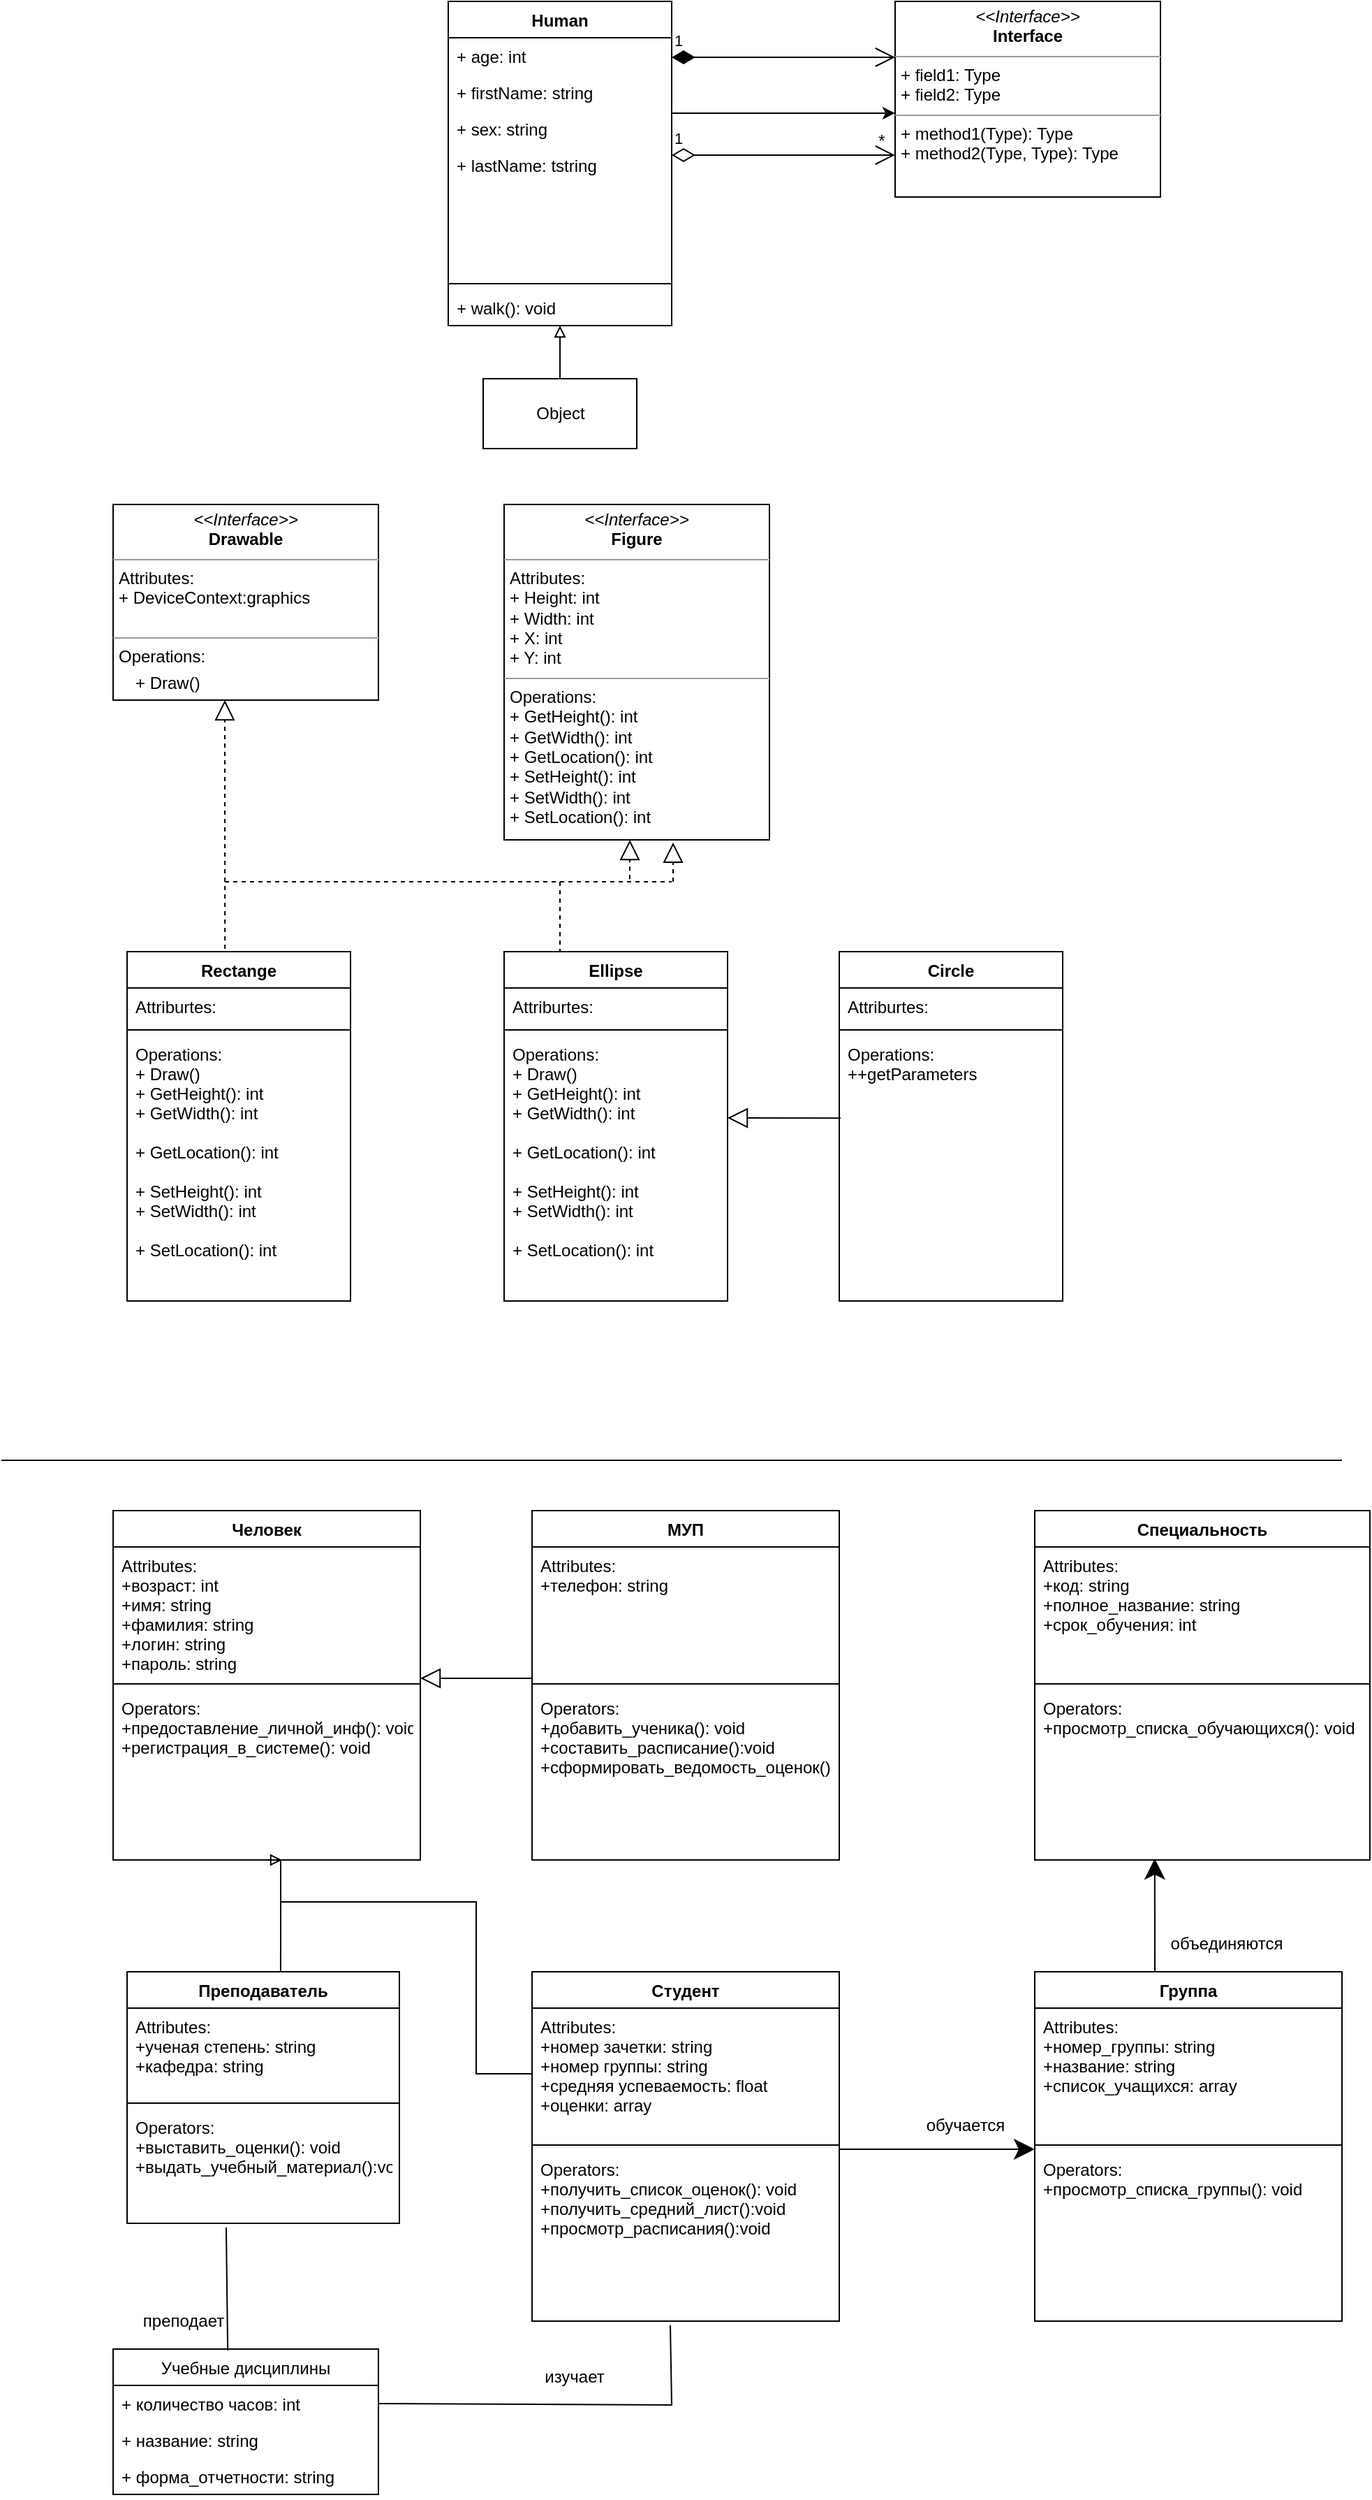 <mxfile version="20.7.4" type="github"><diagram id="XdOaZWo16zxp24oQ25a4" name="Страница 1"><mxGraphModel dx="880" dy="529" grid="1" gridSize="10" guides="1" tooltips="1" connect="1" arrows="1" fold="1" page="1" pageScale="1" pageWidth="827" pageHeight="1169" math="0" shadow="0"><root><mxCell id="0"/><mxCell id="1" parent="0"/><mxCell id="Whrel7cef8GrKKOAOowt-5" value="Human" style="swimlane;fontStyle=1;align=center;verticalAlign=top;childLayout=stackLayout;horizontal=1;startSize=26;horizontalStack=0;resizeParent=1;resizeParentMax=0;resizeLast=0;collapsible=1;marginBottom=0;" vertex="1" parent="1"><mxGeometry x="320" y="160" width="160" height="232" as="geometry"><mxRectangle x="330" y="230" width="80" height="30" as="alternateBounds"/></mxGeometry></mxCell><mxCell id="Whrel7cef8GrKKOAOowt-9" value="+ age: int" style="text;strokeColor=none;fillColor=none;align=left;verticalAlign=top;spacingLeft=4;spacingRight=4;overflow=hidden;rotatable=0;points=[[0,0.5],[1,0.5]];portConstraint=eastwest;" vertex="1" parent="Whrel7cef8GrKKOAOowt-5"><mxGeometry y="26" width="160" height="26" as="geometry"/></mxCell><mxCell id="Whrel7cef8GrKKOAOowt-10" value="+ firstName: string" style="text;strokeColor=none;fillColor=none;align=left;verticalAlign=top;spacingLeft=4;spacingRight=4;overflow=hidden;rotatable=0;points=[[0,0.5],[1,0.5]];portConstraint=eastwest;" vertex="1" parent="Whrel7cef8GrKKOAOowt-5"><mxGeometry y="52" width="160" height="26" as="geometry"/></mxCell><mxCell id="Whrel7cef8GrKKOAOowt-11" value="+ sex: string" style="text;strokeColor=none;fillColor=none;align=left;verticalAlign=top;spacingLeft=4;spacingRight=4;overflow=hidden;rotatable=0;points=[[0,0.5],[1,0.5]];portConstraint=eastwest;" vertex="1" parent="Whrel7cef8GrKKOAOowt-5"><mxGeometry y="78" width="160" height="26" as="geometry"/></mxCell><mxCell id="Whrel7cef8GrKKOAOowt-6" value="+ lastName: tstring" style="text;strokeColor=none;fillColor=none;align=left;verticalAlign=top;spacingLeft=4;spacingRight=4;overflow=hidden;rotatable=0;points=[[0,0.5],[1,0.5]];portConstraint=eastwest;" vertex="1" parent="Whrel7cef8GrKKOAOowt-5"><mxGeometry y="104" width="160" height="94" as="geometry"/></mxCell><mxCell id="Whrel7cef8GrKKOAOowt-7" value="" style="line;strokeWidth=1;fillColor=none;align=left;verticalAlign=middle;spacingTop=-1;spacingLeft=3;spacingRight=3;rotatable=0;labelPosition=right;points=[];portConstraint=eastwest;strokeColor=inherit;" vertex="1" parent="Whrel7cef8GrKKOAOowt-5"><mxGeometry y="198" width="160" height="8" as="geometry"/></mxCell><mxCell id="Whrel7cef8GrKKOAOowt-8" value="+ walk(): void" style="text;strokeColor=none;fillColor=none;align=left;verticalAlign=top;spacingLeft=4;spacingRight=4;overflow=hidden;rotatable=0;points=[[0,0.5],[1,0.5]];portConstraint=eastwest;" vertex="1" parent="Whrel7cef8GrKKOAOowt-5"><mxGeometry y="206" width="160" height="26" as="geometry"/></mxCell><mxCell id="Whrel7cef8GrKKOAOowt-12" value="&lt;p style=&quot;margin:0px;margin-top:4px;text-align:center;&quot;&gt;&lt;i&gt;&amp;lt;&amp;lt;Interface&amp;gt;&amp;gt;&lt;/i&gt;&lt;br/&gt;&lt;b&gt;Interface&lt;/b&gt;&lt;/p&gt;&lt;hr size=&quot;1&quot;/&gt;&lt;p style=&quot;margin:0px;margin-left:4px;&quot;&gt;+ field1: Type&lt;br/&gt;+ field2: Type&lt;/p&gt;&lt;hr size=&quot;1&quot;/&gt;&lt;p style=&quot;margin:0px;margin-left:4px;&quot;&gt;+ method1(Type): Type&lt;br/&gt;+ method2(Type, Type): Type&lt;/p&gt;" style="verticalAlign=top;align=left;overflow=fill;fontSize=12;fontFamily=Helvetica;html=1;" vertex="1" parent="1"><mxGeometry x="640" y="160" width="190" height="140" as="geometry"/></mxCell><mxCell id="Whrel7cef8GrKKOAOowt-13" value="Object" style="html=1;" vertex="1" parent="1"><mxGeometry x="345" y="430" width="110" height="50" as="geometry"/></mxCell><mxCell id="Whrel7cef8GrKKOAOowt-15" value="" style="endArrow=classic;endFill=1;html=1;rounded=0;entryX=0;entryY=0.571;entryDx=0;entryDy=0;entryPerimeter=0;" edge="1" parent="1" target="Whrel7cef8GrKKOAOowt-12"><mxGeometry width="160" relative="1" as="geometry"><mxPoint x="480" y="240" as="sourcePoint"/><mxPoint x="600" y="280" as="targetPoint"/></mxGeometry></mxCell><mxCell id="Whrel7cef8GrKKOAOowt-16" value="" style="endArrow=block;endFill=0;html=1;rounded=0;exitX=0.5;exitY=0;exitDx=0;exitDy=0;" edge="1" parent="1" source="Whrel7cef8GrKKOAOowt-13" target="Whrel7cef8GrKKOAOowt-8"><mxGeometry width="160" relative="1" as="geometry"><mxPoint x="400" y="410" as="sourcePoint"/><mxPoint x="440" y="403.778" as="targetPoint"/></mxGeometry></mxCell><mxCell id="Whrel7cef8GrKKOAOowt-17" value="1" style="endArrow=open;html=1;endSize=12;startArrow=diamondThin;startSize=14;startFill=0;edgeStyle=orthogonalEdgeStyle;align=left;verticalAlign=bottom;rounded=0;" edge="1" parent="1"><mxGeometry x="-1" y="3" relative="1" as="geometry"><mxPoint x="480" y="270" as="sourcePoint"/><mxPoint x="640" y="270" as="targetPoint"/></mxGeometry></mxCell><mxCell id="Whrel7cef8GrKKOAOowt-18" value="*" style="text;html=1;align=center;verticalAlign=middle;resizable=0;points=[];autosize=1;strokeColor=none;fillColor=none;" vertex="1" parent="1"><mxGeometry x="615" y="245" width="30" height="30" as="geometry"/></mxCell><mxCell id="Whrel7cef8GrKKOAOowt-19" value="1" style="endArrow=open;html=1;endSize=12;startArrow=diamondThin;startSize=14;startFill=1;edgeStyle=orthogonalEdgeStyle;align=left;verticalAlign=bottom;rounded=0;" edge="1" parent="1"><mxGeometry x="-1" y="3" relative="1" as="geometry"><mxPoint x="480" y="200" as="sourcePoint"/><mxPoint x="640" y="200" as="targetPoint"/></mxGeometry></mxCell><mxCell id="Whrel7cef8GrKKOAOowt-20" value="&lt;p style=&quot;margin:0px;margin-top:4px;text-align:center;&quot;&gt;&lt;i&gt;&amp;lt;&amp;lt;Interface&amp;gt;&amp;gt;&lt;/i&gt;&lt;br&gt;&lt;b&gt;Drawable&lt;/b&gt;&lt;/p&gt;&lt;hr size=&quot;1&quot;&gt;&lt;p style=&quot;margin:0px;margin-left:4px;&quot;&gt;Attributes:&lt;/p&gt;&lt;p style=&quot;margin:0px;margin-left:4px;&quot;&gt;+ DeviceContext:graphics&lt;br&gt;&lt;br&gt;&lt;/p&gt;&lt;hr size=&quot;1&quot;&gt;&lt;p style=&quot;margin:0px;margin-left:4px;&quot;&gt;Operations:&lt;/p&gt;&lt;p style=&quot;margin:0px;margin-left:4px;&quot;&gt;&lt;br&gt;&lt;/p&gt;" style="verticalAlign=top;align=left;overflow=fill;fontSize=12;fontFamily=Helvetica;html=1;" vertex="1" parent="1"><mxGeometry x="80" y="520" width="190" height="140" as="geometry"/></mxCell><mxCell id="Whrel7cef8GrKKOAOowt-21" value="+ Draw()" style="text;strokeColor=none;fillColor=none;align=left;verticalAlign=top;spacingLeft=4;spacingRight=4;overflow=hidden;rotatable=0;points=[[0,0.5],[1,0.5]];portConstraint=eastwest;" vertex="1" parent="1"><mxGeometry x="90" y="634" width="100" height="26" as="geometry"/></mxCell><mxCell id="Whrel7cef8GrKKOAOowt-22" value="&lt;p style=&quot;margin:0px;margin-top:4px;text-align:center;&quot;&gt;&lt;i&gt;&amp;lt;&amp;lt;Interface&amp;gt;&amp;gt;&lt;/i&gt;&lt;br&gt;&lt;b&gt;Figure&lt;/b&gt;&lt;/p&gt;&lt;hr size=&quot;1&quot;&gt;&lt;p style=&quot;margin:0px;margin-left:4px;&quot;&gt;Attributes:&lt;/p&gt;&lt;p style=&quot;margin:0px;margin-left:4px;&quot;&gt;+ Height: int&lt;br&gt;+ Width: int&lt;/p&gt;&lt;p style=&quot;margin:0px;margin-left:4px;&quot;&gt;+ X: int&lt;br&gt;&lt;/p&gt;&lt;p style=&quot;margin:0px;margin-left:4px;&quot;&gt;+ Y: int&lt;br&gt;&lt;/p&gt;&lt;hr size=&quot;1&quot;&gt;&lt;p style=&quot;margin:0px;margin-left:4px;&quot;&gt;Operations:&lt;/p&gt;&lt;p style=&quot;margin:0px;margin-left:4px;&quot;&gt;+ GetHeight(): int&lt;br&gt;+ GetWidth(): int&lt;br&gt;&lt;/p&gt;&lt;p style=&quot;margin:0px;margin-left:4px;&quot;&gt;+ GetLocation(): int&lt;br&gt;&lt;/p&gt;&lt;p style=&quot;border-color: var(--border-color); margin: 0px 0px 0px 4px;&quot;&gt;+ SetHeight(): int&lt;br style=&quot;border-color: var(--border-color);&quot;&gt;+ SetWidth(): int&lt;br style=&quot;border-color: var(--border-color);&quot;&gt;&lt;/p&gt;&lt;p style=&quot;border-color: var(--border-color); margin: 0px 0px 0px 4px;&quot;&gt;+ SetLocation(): int&lt;/p&gt;" style="verticalAlign=top;align=left;overflow=fill;fontSize=12;fontFamily=Helvetica;html=1;" vertex="1" parent="1"><mxGeometry x="360" y="520" width="190" height="240" as="geometry"/></mxCell><mxCell id="Whrel7cef8GrKKOAOowt-27" value="Rectange" style="swimlane;fontStyle=1;align=center;verticalAlign=top;childLayout=stackLayout;horizontal=1;startSize=26;horizontalStack=0;resizeParent=1;resizeParentMax=0;resizeLast=0;collapsible=1;marginBottom=0;" vertex="1" parent="1"><mxGeometry x="90" y="840" width="160" height="250" as="geometry"/></mxCell><mxCell id="Whrel7cef8GrKKOAOowt-28" value="Attriburtes:" style="text;strokeColor=none;fillColor=none;align=left;verticalAlign=top;spacingLeft=4;spacingRight=4;overflow=hidden;rotatable=0;points=[[0,0.5],[1,0.5]];portConstraint=eastwest;" vertex="1" parent="Whrel7cef8GrKKOAOowt-27"><mxGeometry y="26" width="160" height="26" as="geometry"/></mxCell><mxCell id="Whrel7cef8GrKKOAOowt-29" value="" style="line;strokeWidth=1;fillColor=none;align=left;verticalAlign=middle;spacingTop=-1;spacingLeft=3;spacingRight=3;rotatable=0;labelPosition=right;points=[];portConstraint=eastwest;strokeColor=inherit;" vertex="1" parent="Whrel7cef8GrKKOAOowt-27"><mxGeometry y="52" width="160" height="8" as="geometry"/></mxCell><mxCell id="Whrel7cef8GrKKOAOowt-30" value="Operations:&#10;+ Draw()&#10;+ GetHeight(): int&#10;+ GetWidth(): int&#10;&#10;+ GetLocation(): int&#10;&#10;+ SetHeight(): int&#10;+ SetWidth(): int&#10;&#10;+ SetLocation(): int" style="text;strokeColor=none;fillColor=none;align=left;verticalAlign=top;spacingLeft=4;spacingRight=4;overflow=hidden;rotatable=0;points=[[0,0.5],[1,0.5]];portConstraint=eastwest;" vertex="1" parent="Whrel7cef8GrKKOAOowt-27"><mxGeometry y="60" width="160" height="190" as="geometry"/></mxCell><mxCell id="Whrel7cef8GrKKOAOowt-31" value="Ellipse" style="swimlane;fontStyle=1;align=center;verticalAlign=top;childLayout=stackLayout;horizontal=1;startSize=26;horizontalStack=0;resizeParent=1;resizeParentMax=0;resizeLast=0;collapsible=1;marginBottom=0;" vertex="1" parent="1"><mxGeometry x="360" y="840" width="160" height="250" as="geometry"/></mxCell><mxCell id="Whrel7cef8GrKKOAOowt-32" value="Attriburtes:" style="text;strokeColor=none;fillColor=none;align=left;verticalAlign=top;spacingLeft=4;spacingRight=4;overflow=hidden;rotatable=0;points=[[0,0.5],[1,0.5]];portConstraint=eastwest;" vertex="1" parent="Whrel7cef8GrKKOAOowt-31"><mxGeometry y="26" width="160" height="26" as="geometry"/></mxCell><mxCell id="Whrel7cef8GrKKOAOowt-33" value="" style="line;strokeWidth=1;fillColor=none;align=left;verticalAlign=middle;spacingTop=-1;spacingLeft=3;spacingRight=3;rotatable=0;labelPosition=right;points=[];portConstraint=eastwest;strokeColor=inherit;" vertex="1" parent="Whrel7cef8GrKKOAOowt-31"><mxGeometry y="52" width="160" height="8" as="geometry"/></mxCell><mxCell id="Whrel7cef8GrKKOAOowt-34" value="Operations:&#10;+ Draw()&#10;+ GetHeight(): int&#10;+ GetWidth(): int&#10;&#10;+ GetLocation(): int&#10;&#10;+ SetHeight(): int&#10;+ SetWidth(): int&#10;&#10;+ SetLocation(): int" style="text;strokeColor=none;fillColor=none;align=left;verticalAlign=top;spacingLeft=4;spacingRight=4;overflow=hidden;rotatable=0;points=[[0,0.5],[1,0.5]];portConstraint=eastwest;" vertex="1" parent="Whrel7cef8GrKKOAOowt-31"><mxGeometry y="60" width="160" height="190" as="geometry"/></mxCell><mxCell id="Whrel7cef8GrKKOAOowt-35" value="Circle" style="swimlane;fontStyle=1;align=center;verticalAlign=top;childLayout=stackLayout;horizontal=1;startSize=26;horizontalStack=0;resizeParent=1;resizeParentMax=0;resizeLast=0;collapsible=1;marginBottom=0;" vertex="1" parent="1"><mxGeometry x="600" y="840" width="160" height="250" as="geometry"/></mxCell><mxCell id="Whrel7cef8GrKKOAOowt-36" value="Attriburtes:" style="text;strokeColor=none;fillColor=none;align=left;verticalAlign=top;spacingLeft=4;spacingRight=4;overflow=hidden;rotatable=0;points=[[0,0.5],[1,0.5]];portConstraint=eastwest;" vertex="1" parent="Whrel7cef8GrKKOAOowt-35"><mxGeometry y="26" width="160" height="26" as="geometry"/></mxCell><mxCell id="Whrel7cef8GrKKOAOowt-37" value="" style="line;strokeWidth=1;fillColor=none;align=left;verticalAlign=middle;spacingTop=-1;spacingLeft=3;spacingRight=3;rotatable=0;labelPosition=right;points=[];portConstraint=eastwest;strokeColor=inherit;" vertex="1" parent="Whrel7cef8GrKKOAOowt-35"><mxGeometry y="52" width="160" height="8" as="geometry"/></mxCell><mxCell id="Whrel7cef8GrKKOAOowt-38" value="Operations:&#10;++getParameters" style="text;strokeColor=none;fillColor=none;align=left;verticalAlign=top;spacingLeft=4;spacingRight=4;overflow=hidden;rotatable=0;points=[[0,0.5],[1,0.5]];portConstraint=eastwest;" vertex="1" parent="Whrel7cef8GrKKOAOowt-35"><mxGeometry y="60" width="160" height="190" as="geometry"/></mxCell><mxCell id="Whrel7cef8GrKKOAOowt-39" value="" style="endArrow=block;dashed=1;endFill=0;endSize=12;html=1;rounded=0;exitX=0.438;exitY=-0.008;exitDx=0;exitDy=0;exitPerimeter=0;" edge="1" parent="1" source="Whrel7cef8GrKKOAOowt-27"><mxGeometry width="160" relative="1" as="geometry"><mxPoint x="160" y="800" as="sourcePoint"/><mxPoint x="160" y="660" as="targetPoint"/></mxGeometry></mxCell><mxCell id="Whrel7cef8GrKKOAOowt-40" value="" style="endArrow=none;dashed=1;endFill=0;endSize=12;html=1;rounded=0;" edge="1" parent="1"><mxGeometry width="160" relative="1" as="geometry"><mxPoint x="160" y="790" as="sourcePoint"/><mxPoint x="480" y="790" as="targetPoint"/></mxGeometry></mxCell><mxCell id="Whrel7cef8GrKKOAOowt-41" value="" style="endArrow=block;dashed=1;endFill=0;endSize=12;html=1;rounded=0;entryX=0.637;entryY=1.008;entryDx=0;entryDy=0;entryPerimeter=0;" edge="1" parent="1" target="Whrel7cef8GrKKOAOowt-22"><mxGeometry width="160" relative="1" as="geometry"><mxPoint x="481" y="790" as="sourcePoint"/><mxPoint x="500" y="840" as="targetPoint"/></mxGeometry></mxCell><mxCell id="Whrel7cef8GrKKOAOowt-42" value="" style="endArrow=block;dashed=1;endFill=0;endSize=12;html=1;rounded=0;entryX=0.637;entryY=1.008;entryDx=0;entryDy=0;entryPerimeter=0;" edge="1" parent="1"><mxGeometry width="160" relative="1" as="geometry"><mxPoint x="450" y="788.08" as="sourcePoint"/><mxPoint x="450.03" y="760.0" as="targetPoint"/></mxGeometry></mxCell><mxCell id="Whrel7cef8GrKKOAOowt-43" value="" style="endArrow=none;dashed=1;endFill=0;endSize=12;html=1;rounded=0;entryX=0.25;entryY=0;entryDx=0;entryDy=0;" edge="1" parent="1" target="Whrel7cef8GrKKOAOowt-31"><mxGeometry width="160" relative="1" as="geometry"><mxPoint x="400" y="790" as="sourcePoint"/><mxPoint x="500" y="840" as="targetPoint"/></mxGeometry></mxCell><mxCell id="Whrel7cef8GrKKOAOowt-44" value="" style="endArrow=block;endFill=0;endSize=12;html=1;rounded=0;exitX=0.006;exitY=0.311;exitDx=0;exitDy=0;exitPerimeter=0;" edge="1" parent="1" source="Whrel7cef8GrKKOAOowt-38"><mxGeometry width="160" relative="1" as="geometry"><mxPoint x="520" y="964.5" as="sourcePoint"/><mxPoint x="520" y="959" as="targetPoint"/></mxGeometry></mxCell><mxCell id="Whrel7cef8GrKKOAOowt-45" value="Человек" style="swimlane;fontStyle=1;align=center;verticalAlign=top;childLayout=stackLayout;horizontal=1;startSize=26;horizontalStack=0;resizeParent=1;resizeParentMax=0;resizeLast=0;collapsible=1;marginBottom=0;" vertex="1" parent="1"><mxGeometry x="80" y="1240" width="220" height="250" as="geometry"/></mxCell><mxCell id="Whrel7cef8GrKKOAOowt-46" value="Attributes:&#10;+возраст: int&#10;+имя: string&#10;+фамилия: string&#10;+логин: string&#10;+пароль: string" style="text;strokeColor=none;fillColor=none;align=left;verticalAlign=top;spacingLeft=4;spacingRight=4;overflow=hidden;rotatable=0;points=[[0,0.5],[1,0.5]];portConstraint=eastwest;" vertex="1" parent="Whrel7cef8GrKKOAOowt-45"><mxGeometry y="26" width="220" height="94" as="geometry"/></mxCell><mxCell id="Whrel7cef8GrKKOAOowt-47" value="" style="line;strokeWidth=1;fillColor=none;align=left;verticalAlign=middle;spacingTop=-1;spacingLeft=3;spacingRight=3;rotatable=0;labelPosition=right;points=[];portConstraint=eastwest;strokeColor=inherit;" vertex="1" parent="Whrel7cef8GrKKOAOowt-45"><mxGeometry y="120" width="220" height="8" as="geometry"/></mxCell><mxCell id="Whrel7cef8GrKKOAOowt-48" value="Operators:&#10;+предоставление_личной_инф(): void&#10;+регистрация_в_системе(): void&#10;" style="text;strokeColor=none;fillColor=none;align=left;verticalAlign=top;spacingLeft=4;spacingRight=4;overflow=hidden;rotatable=0;points=[[0,0.5],[1,0.5]];portConstraint=eastwest;" vertex="1" parent="Whrel7cef8GrKKOAOowt-45"><mxGeometry y="128" width="220" height="122" as="geometry"/></mxCell><mxCell id="Whrel7cef8GrKKOAOowt-49" value="МУП" style="swimlane;fontStyle=1;align=center;verticalAlign=top;childLayout=stackLayout;horizontal=1;startSize=26;horizontalStack=0;resizeParent=1;resizeParentMax=0;resizeLast=0;collapsible=1;marginBottom=0;" vertex="1" parent="1"><mxGeometry x="380" y="1240" width="220" height="250" as="geometry"/></mxCell><mxCell id="Whrel7cef8GrKKOAOowt-50" value="Attributes:&#10;+телефон: string&#10;" style="text;strokeColor=none;fillColor=none;align=left;verticalAlign=top;spacingLeft=4;spacingRight=4;overflow=hidden;rotatable=0;points=[[0,0.5],[1,0.5]];portConstraint=eastwest;" vertex="1" parent="Whrel7cef8GrKKOAOowt-49"><mxGeometry y="26" width="220" height="94" as="geometry"/></mxCell><mxCell id="Whrel7cef8GrKKOAOowt-51" value="" style="line;strokeWidth=1;fillColor=none;align=left;verticalAlign=middle;spacingTop=-1;spacingLeft=3;spacingRight=3;rotatable=0;labelPosition=right;points=[];portConstraint=eastwest;strokeColor=inherit;" vertex="1" parent="Whrel7cef8GrKKOAOowt-49"><mxGeometry y="120" width="220" height="8" as="geometry"/></mxCell><mxCell id="Whrel7cef8GrKKOAOowt-52" value="Operators:&#10;+добавить_ученика(): void&#10;+составить_расписание():void&#10;+сфoрмировать_ведомость_оценок():void&#10;" style="text;strokeColor=none;fillColor=none;align=left;verticalAlign=top;spacingLeft=4;spacingRight=4;overflow=hidden;rotatable=0;points=[[0,0.5],[1,0.5]];portConstraint=eastwest;" vertex="1" parent="Whrel7cef8GrKKOAOowt-49"><mxGeometry y="128" width="220" height="122" as="geometry"/></mxCell><mxCell id="Whrel7cef8GrKKOAOowt-53" value="" style="endArrow=block;endFill=0;endSize=12;html=1;rounded=0;exitX=0;exitY=0;exitDx=0;exitDy=0;exitPerimeter=0;" edge="1" parent="1" source="Whrel7cef8GrKKOAOowt-51"><mxGeometry width="160" relative="1" as="geometry"><mxPoint x="340" y="1340" as="sourcePoint"/><mxPoint x="300" y="1360" as="targetPoint"/></mxGeometry></mxCell><mxCell id="Whrel7cef8GrKKOAOowt-54" value="Студент" style="swimlane;fontStyle=1;align=center;verticalAlign=top;childLayout=stackLayout;horizontal=1;startSize=26;horizontalStack=0;resizeParent=1;resizeParentMax=0;resizeLast=0;collapsible=1;marginBottom=0;" vertex="1" parent="1"><mxGeometry x="380" y="1570" width="220" height="250" as="geometry"/></mxCell><mxCell id="Whrel7cef8GrKKOAOowt-55" value="Attributes:&#10;+номер зачетки: string&#10;+номер группы: string&#10;+средняя успеваемость: float&#10;+оценки: array&#10;" style="text;strokeColor=none;fillColor=none;align=left;verticalAlign=top;spacingLeft=4;spacingRight=4;overflow=hidden;rotatable=0;points=[[0,0.5],[1,0.5]];portConstraint=eastwest;" vertex="1" parent="Whrel7cef8GrKKOAOowt-54"><mxGeometry y="26" width="220" height="94" as="geometry"/></mxCell><mxCell id="Whrel7cef8GrKKOAOowt-56" value="" style="line;strokeWidth=1;fillColor=none;align=left;verticalAlign=middle;spacingTop=-1;spacingLeft=3;spacingRight=3;rotatable=0;labelPosition=right;points=[];portConstraint=eastwest;strokeColor=inherit;" vertex="1" parent="Whrel7cef8GrKKOAOowt-54"><mxGeometry y="120" width="220" height="8" as="geometry"/></mxCell><mxCell id="Whrel7cef8GrKKOAOowt-57" value="Operators:&#10;+получить_список_оценок(): void&#10;+получить_средний_лист():void&#10;+просмотр_расписания():void&#10;" style="text;strokeColor=none;fillColor=none;align=left;verticalAlign=top;spacingLeft=4;spacingRight=4;overflow=hidden;rotatable=0;points=[[0,0.5],[1,0.5]];portConstraint=eastwest;" vertex="1" parent="Whrel7cef8GrKKOAOowt-54"><mxGeometry y="128" width="220" height="122" as="geometry"/></mxCell><mxCell id="Whrel7cef8GrKKOAOowt-58" style="edgeStyle=orthogonalEdgeStyle;rounded=0;orthogonalLoop=1;jettySize=auto;html=1;exitX=0;exitY=0.5;exitDx=0;exitDy=0;entryX=0.55;entryY=1;entryDx=0;entryDy=0;entryPerimeter=0;endArrow=block;endFill=0;" edge="1" parent="1" source="Whrel7cef8GrKKOAOowt-55" target="Whrel7cef8GrKKOAOowt-48"><mxGeometry x="-0.018" y="-50" relative="1" as="geometry"><Array as="points"><mxPoint x="340" y="1643"/><mxPoint x="340" y="1520"/><mxPoint x="200" y="1520"/></Array><mxPoint as="offset"/></mxGeometry></mxCell><mxCell id="Whrel7cef8GrKKOAOowt-59" value="Преподаватель" style="swimlane;fontStyle=1;align=center;verticalAlign=top;childLayout=stackLayout;horizontal=1;startSize=26;horizontalStack=0;resizeParent=1;resizeParentMax=0;resizeLast=0;collapsible=1;marginBottom=0;" vertex="1" parent="1"><mxGeometry x="90" y="1570" width="195" height="180" as="geometry"/></mxCell><mxCell id="Whrel7cef8GrKKOAOowt-60" value="Attributes:&#10;+ученая степень: string&#10;+кафедра: string&#10;&#10;" style="text;strokeColor=none;fillColor=none;align=left;verticalAlign=top;spacingLeft=4;spacingRight=4;overflow=hidden;rotatable=0;points=[[0,0.5],[1,0.5]];portConstraint=eastwest;" vertex="1" parent="Whrel7cef8GrKKOAOowt-59"><mxGeometry y="26" width="195" height="64" as="geometry"/></mxCell><mxCell id="Whrel7cef8GrKKOAOowt-61" value="" style="line;strokeWidth=1;fillColor=none;align=left;verticalAlign=middle;spacingTop=-1;spacingLeft=3;spacingRight=3;rotatable=0;labelPosition=right;points=[];portConstraint=eastwest;strokeColor=inherit;" vertex="1" parent="Whrel7cef8GrKKOAOowt-59"><mxGeometry y="90" width="195" height="8" as="geometry"/></mxCell><mxCell id="Whrel7cef8GrKKOAOowt-62" value="Operators:&#10;+выставить_оценки(): void&#10;+выдать_учебный_материал():void&#10;&#10;" style="text;strokeColor=none;fillColor=none;align=left;verticalAlign=top;spacingLeft=4;spacingRight=4;overflow=hidden;rotatable=0;points=[[0,0.5],[1,0.5]];portConstraint=eastwest;" vertex="1" parent="Whrel7cef8GrKKOAOowt-59"><mxGeometry y="98" width="195" height="82" as="geometry"/></mxCell><mxCell id="Whrel7cef8GrKKOAOowt-64" value="" style="endArrow=none;endFill=0;endSize=12;html=1;rounded=0;exitX=0.564;exitY=0;exitDx=0;exitDy=0;exitPerimeter=0;" edge="1" parent="1" source="Whrel7cef8GrKKOAOowt-59"><mxGeometry width="160" relative="1" as="geometry"><mxPoint x="340" y="1640" as="sourcePoint"/><mxPoint x="200" y="1520" as="targetPoint"/></mxGeometry></mxCell><mxCell id="Whrel7cef8GrKKOAOowt-65" value="" style="line;strokeWidth=1;fillColor=none;align=left;verticalAlign=middle;spacingTop=-1;spacingLeft=3;spacingRight=3;rotatable=0;labelPosition=right;points=[];portConstraint=eastwest;strokeColor=inherit;" vertex="1" parent="1"><mxGeometry y="1200" width="960" height="8" as="geometry"/></mxCell><mxCell id="Whrel7cef8GrKKOAOowt-71" value="Учебные дисциплины" style="swimlane;fontStyle=0;childLayout=stackLayout;horizontal=1;startSize=26;fillColor=none;horizontalStack=0;resizeParent=1;resizeParentMax=0;resizeLast=0;collapsible=1;marginBottom=0;" vertex="1" parent="1"><mxGeometry x="80" y="1840" width="190" height="104" as="geometry"/></mxCell><mxCell id="Whrel7cef8GrKKOAOowt-72" value="+ количество часов: int" style="text;strokeColor=none;fillColor=none;align=left;verticalAlign=top;spacingLeft=4;spacingRight=4;overflow=hidden;rotatable=0;points=[[0,0.5],[1,0.5]];portConstraint=eastwest;" vertex="1" parent="Whrel7cef8GrKKOAOowt-71"><mxGeometry y="26" width="190" height="26" as="geometry"/></mxCell><mxCell id="Whrel7cef8GrKKOAOowt-73" value="+ название: string" style="text;strokeColor=none;fillColor=none;align=left;verticalAlign=top;spacingLeft=4;spacingRight=4;overflow=hidden;rotatable=0;points=[[0,0.5],[1,0.5]];portConstraint=eastwest;" vertex="1" parent="Whrel7cef8GrKKOAOowt-71"><mxGeometry y="52" width="190" height="26" as="geometry"/></mxCell><mxCell id="Whrel7cef8GrKKOAOowt-74" value="+ форма_отчетности: string" style="text;strokeColor=none;fillColor=none;align=left;verticalAlign=top;spacingLeft=4;spacingRight=4;overflow=hidden;rotatable=0;points=[[0,0.5],[1,0.5]];portConstraint=eastwest;" vertex="1" parent="Whrel7cef8GrKKOAOowt-71"><mxGeometry y="78" width="190" height="26" as="geometry"/></mxCell><mxCell id="Whrel7cef8GrKKOAOowt-75" value="" style="endArrow=none;endFill=0;endSize=12;html=1;rounded=0;entryX=0.364;entryY=1.037;entryDx=0;entryDy=0;entryPerimeter=0;exitX=0.432;exitY=0.01;exitDx=0;exitDy=0;exitPerimeter=0;" edge="1" parent="1" source="Whrel7cef8GrKKOAOowt-71" target="Whrel7cef8GrKKOAOowt-62"><mxGeometry width="160" relative="1" as="geometry"><mxPoint x="320" y="1740" as="sourcePoint"/><mxPoint x="480" y="1740" as="targetPoint"/></mxGeometry></mxCell><mxCell id="Whrel7cef8GrKKOAOowt-76" value="преподает" style="text;html=1;align=center;verticalAlign=middle;resizable=0;points=[];autosize=1;strokeColor=none;fillColor=none;" vertex="1" parent="1"><mxGeometry x="90" y="1805" width="80" height="30" as="geometry"/></mxCell><mxCell id="Whrel7cef8GrKKOAOowt-77" value="" style="endArrow=none;endFill=0;endSize=12;html=1;rounded=0;entryX=0.45;entryY=1.025;entryDx=0;entryDy=0;entryPerimeter=0;exitX=1;exitY=0.5;exitDx=0;exitDy=0;" edge="1" parent="1" source="Whrel7cef8GrKKOAOowt-72" target="Whrel7cef8GrKKOAOowt-57"><mxGeometry width="160" relative="1" as="geometry"><mxPoint x="410" y="1900" as="sourcePoint"/><mxPoint x="407.96" y="1811.994" as="targetPoint"/><Array as="points"><mxPoint x="480" y="1880"/></Array></mxGeometry></mxCell><mxCell id="Whrel7cef8GrKKOAOowt-78" value="изучает" style="text;html=1;align=center;verticalAlign=middle;resizable=0;points=[];autosize=1;strokeColor=none;fillColor=none;" vertex="1" parent="1"><mxGeometry x="375" y="1845" width="70" height="30" as="geometry"/></mxCell><mxCell id="Whrel7cef8GrKKOAOowt-79" value="Специальность" style="swimlane;fontStyle=1;align=center;verticalAlign=top;childLayout=stackLayout;horizontal=1;startSize=26;horizontalStack=0;resizeParent=1;resizeParentMax=0;resizeLast=0;collapsible=1;marginBottom=0;" vertex="1" parent="1"><mxGeometry x="740" y="1240" width="240" height="250" as="geometry"/></mxCell><mxCell id="Whrel7cef8GrKKOAOowt-80" value="Attributes:&#10;+код: string&#10;+полное_название: string&#10;+срок_обучения: int&#10;" style="text;strokeColor=none;fillColor=none;align=left;verticalAlign=top;spacingLeft=4;spacingRight=4;overflow=hidden;rotatable=0;points=[[0,0.5],[1,0.5]];portConstraint=eastwest;" vertex="1" parent="Whrel7cef8GrKKOAOowt-79"><mxGeometry y="26" width="240" height="94" as="geometry"/></mxCell><mxCell id="Whrel7cef8GrKKOAOowt-81" value="" style="line;strokeWidth=1;fillColor=none;align=left;verticalAlign=middle;spacingTop=-1;spacingLeft=3;spacingRight=3;rotatable=0;labelPosition=right;points=[];portConstraint=eastwest;strokeColor=inherit;" vertex="1" parent="Whrel7cef8GrKKOAOowt-79"><mxGeometry y="120" width="240" height="8" as="geometry"/></mxCell><mxCell id="Whrel7cef8GrKKOAOowt-82" value="Operators:&#10;+просмотр_списка_обучающихся(): void&#10;" style="text;strokeColor=none;fillColor=none;align=left;verticalAlign=top;spacingLeft=4;spacingRight=4;overflow=hidden;rotatable=0;points=[[0,0.5],[1,0.5]];portConstraint=eastwest;" vertex="1" parent="Whrel7cef8GrKKOAOowt-79"><mxGeometry y="128" width="240" height="122" as="geometry"/></mxCell><mxCell id="Whrel7cef8GrKKOAOowt-83" value="Группа" style="swimlane;fontStyle=1;align=center;verticalAlign=top;childLayout=stackLayout;horizontal=1;startSize=26;horizontalStack=0;resizeParent=1;resizeParentMax=0;resizeLast=0;collapsible=1;marginBottom=0;" vertex="1" parent="1"><mxGeometry x="740" y="1570" width="220" height="250" as="geometry"/></mxCell><mxCell id="Whrel7cef8GrKKOAOowt-84" value="Attributes:&#10;+номер_группы: string&#10;+название: string&#10;+список_учащихся: array&#10;" style="text;strokeColor=none;fillColor=none;align=left;verticalAlign=top;spacingLeft=4;spacingRight=4;overflow=hidden;rotatable=0;points=[[0,0.5],[1,0.5]];portConstraint=eastwest;" vertex="1" parent="Whrel7cef8GrKKOAOowt-83"><mxGeometry y="26" width="220" height="94" as="geometry"/></mxCell><mxCell id="Whrel7cef8GrKKOAOowt-85" value="" style="line;strokeWidth=1;fillColor=none;align=left;verticalAlign=middle;spacingTop=-1;spacingLeft=3;spacingRight=3;rotatable=0;labelPosition=right;points=[];portConstraint=eastwest;strokeColor=inherit;" vertex="1" parent="Whrel7cef8GrKKOAOowt-83"><mxGeometry y="120" width="220" height="8" as="geometry"/></mxCell><mxCell id="Whrel7cef8GrKKOAOowt-86" value="Operators:&#10;+просмотр_списка_группы(): void&#10;" style="text;strokeColor=none;fillColor=none;align=left;verticalAlign=top;spacingLeft=4;spacingRight=4;overflow=hidden;rotatable=0;points=[[0,0.5],[1,0.5]];portConstraint=eastwest;" vertex="1" parent="Whrel7cef8GrKKOAOowt-83"><mxGeometry y="128" width="220" height="122" as="geometry"/></mxCell><mxCell id="Whrel7cef8GrKKOAOowt-87" value="" style="endArrow=classic;endFill=1;endSize=12;html=1;rounded=0;" edge="1" parent="1"><mxGeometry width="160" relative="1" as="geometry"><mxPoint x="600" y="1697" as="sourcePoint"/><mxPoint x="740" y="1697" as="targetPoint"/></mxGeometry></mxCell><mxCell id="Whrel7cef8GrKKOAOowt-88" value="обучается" style="text;html=1;align=center;verticalAlign=middle;resizable=0;points=[];autosize=1;strokeColor=none;fillColor=none;" vertex="1" parent="1"><mxGeometry x="650" y="1665" width="80" height="30" as="geometry"/></mxCell><mxCell id="Whrel7cef8GrKKOAOowt-89" value="" style="endArrow=classic;endFill=1;endSize=12;html=1;rounded=0;entryX=0.358;entryY=0.992;entryDx=0;entryDy=0;entryPerimeter=0;" edge="1" parent="1" target="Whrel7cef8GrKKOAOowt-82"><mxGeometry width="160" relative="1" as="geometry"><mxPoint x="826" y="1570" as="sourcePoint"/><mxPoint x="829" y="1500" as="targetPoint"/></mxGeometry></mxCell><mxCell id="Whrel7cef8GrKKOAOowt-90" value="объединяются" style="text;html=1;align=center;verticalAlign=middle;resizable=0;points=[];autosize=1;strokeColor=none;fillColor=none;" vertex="1" parent="1"><mxGeometry x="827" y="1535" width="100" height="30" as="geometry"/></mxCell></root></mxGraphModel></diagram></mxfile>